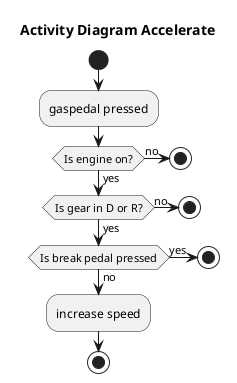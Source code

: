 @startuml
title Activity Diagram Accelerate
start
:gaspedal pressed;
if (Is engine on?) then (yes)
    if (Is gear in D or R?) then (yes)
        if (Is break pedal pressed) then (no)
        :increase speed;
else (yes)
stop
endif
else (no)
stop 
endif
else (no)
stop
endif 
stop                   
@enduml
